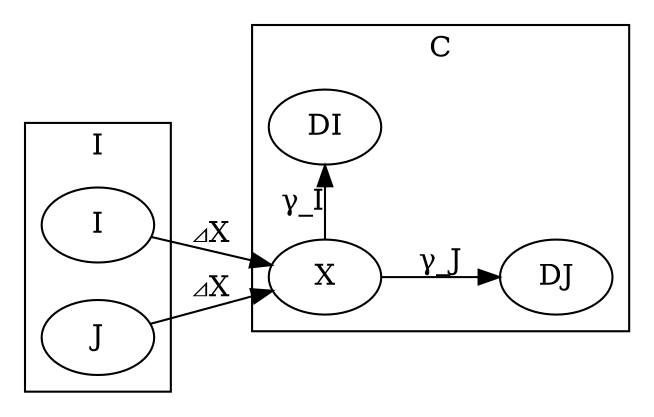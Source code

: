 digraph {
  rankdir="LR";
  subgraph cluster_I {
    label = "I";
    I; J
  }
  subgraph cluster_C {
    label = "C";
    X; DI; DJ;
    X -> DI [label="γ_I"];
    X -> DJ [label="γ_J"];
    {rank=same; X DI};
  }
  I -> X [label = "⊿X"];
  J -> X [label = "⊿X"];
}
